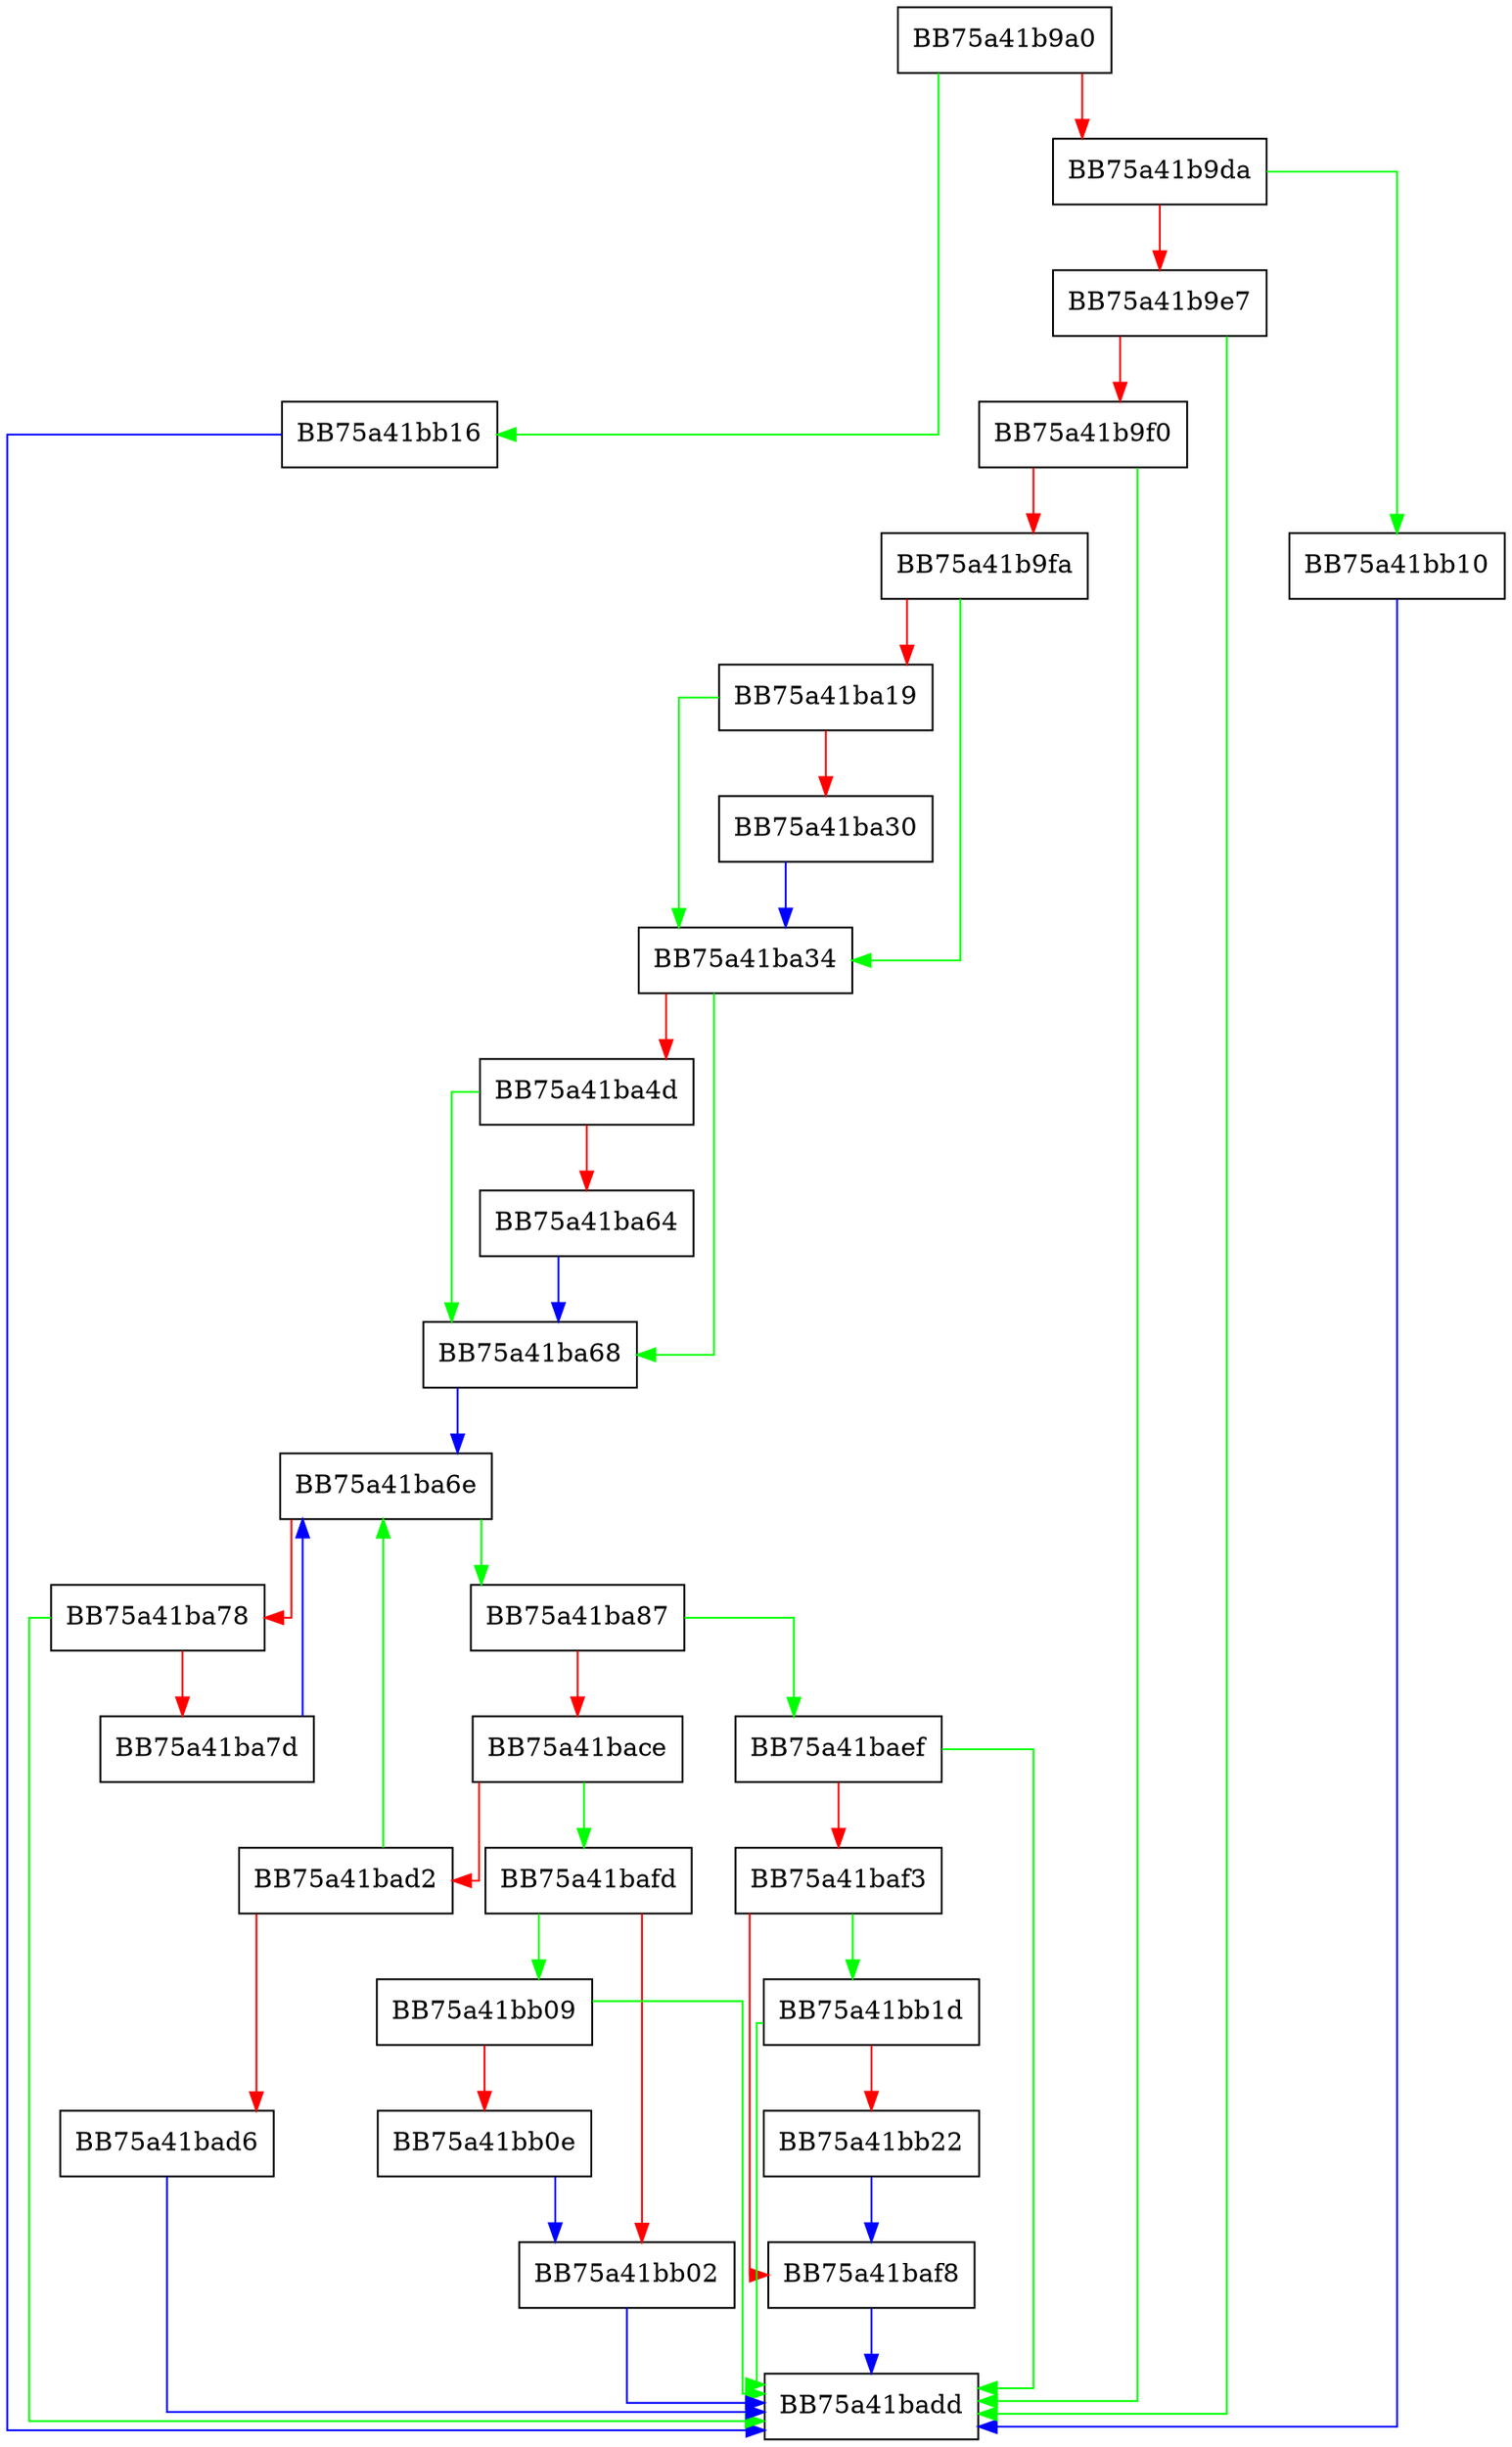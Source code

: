 digraph default_cmp_resource_name {
  node [shape="box"];
  graph [splines=ortho];
  BB75a41b9a0 -> BB75a41bb16 [color="green"];
  BB75a41b9a0 -> BB75a41b9da [color="red"];
  BB75a41b9da -> BB75a41bb10 [color="green"];
  BB75a41b9da -> BB75a41b9e7 [color="red"];
  BB75a41b9e7 -> BB75a41badd [color="green"];
  BB75a41b9e7 -> BB75a41b9f0 [color="red"];
  BB75a41b9f0 -> BB75a41badd [color="green"];
  BB75a41b9f0 -> BB75a41b9fa [color="red"];
  BB75a41b9fa -> BB75a41ba34 [color="green"];
  BB75a41b9fa -> BB75a41ba19 [color="red"];
  BB75a41ba19 -> BB75a41ba34 [color="green"];
  BB75a41ba19 -> BB75a41ba30 [color="red"];
  BB75a41ba30 -> BB75a41ba34 [color="blue"];
  BB75a41ba34 -> BB75a41ba68 [color="green"];
  BB75a41ba34 -> BB75a41ba4d [color="red"];
  BB75a41ba4d -> BB75a41ba68 [color="green"];
  BB75a41ba4d -> BB75a41ba64 [color="red"];
  BB75a41ba64 -> BB75a41ba68 [color="blue"];
  BB75a41ba68 -> BB75a41ba6e [color="blue"];
  BB75a41ba6e -> BB75a41ba87 [color="green"];
  BB75a41ba6e -> BB75a41ba78 [color="red"];
  BB75a41ba78 -> BB75a41badd [color="green"];
  BB75a41ba78 -> BB75a41ba7d [color="red"];
  BB75a41ba7d -> BB75a41ba6e [color="blue"];
  BB75a41ba87 -> BB75a41baef [color="green"];
  BB75a41ba87 -> BB75a41bace [color="red"];
  BB75a41bace -> BB75a41bafd [color="green"];
  BB75a41bace -> BB75a41bad2 [color="red"];
  BB75a41bad2 -> BB75a41ba6e [color="green"];
  BB75a41bad2 -> BB75a41bad6 [color="red"];
  BB75a41bad6 -> BB75a41badd [color="blue"];
  BB75a41baef -> BB75a41badd [color="green"];
  BB75a41baef -> BB75a41baf3 [color="red"];
  BB75a41baf3 -> BB75a41bb1d [color="green"];
  BB75a41baf3 -> BB75a41baf8 [color="red"];
  BB75a41baf8 -> BB75a41badd [color="blue"];
  BB75a41bafd -> BB75a41bb09 [color="green"];
  BB75a41bafd -> BB75a41bb02 [color="red"];
  BB75a41bb02 -> BB75a41badd [color="blue"];
  BB75a41bb09 -> BB75a41badd [color="green"];
  BB75a41bb09 -> BB75a41bb0e [color="red"];
  BB75a41bb0e -> BB75a41bb02 [color="blue"];
  BB75a41bb10 -> BB75a41badd [color="blue"];
  BB75a41bb16 -> BB75a41badd [color="blue"];
  BB75a41bb1d -> BB75a41badd [color="green"];
  BB75a41bb1d -> BB75a41bb22 [color="red"];
  BB75a41bb22 -> BB75a41baf8 [color="blue"];
}